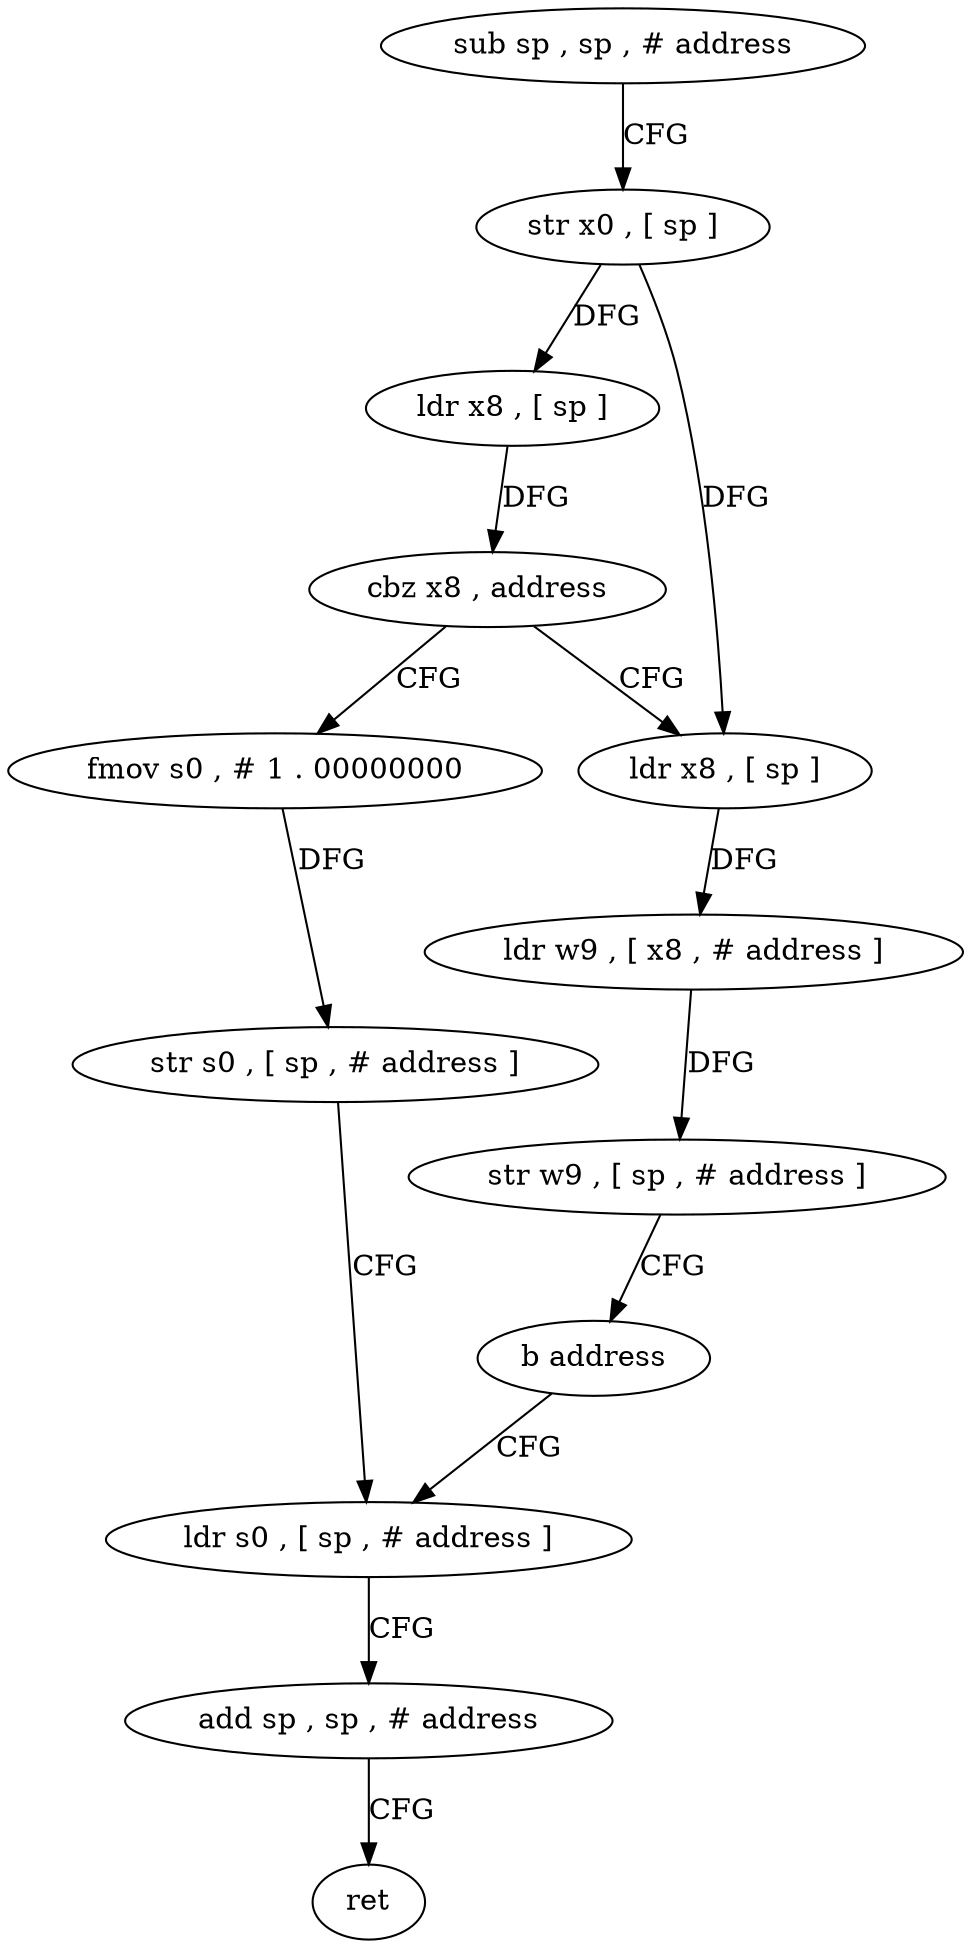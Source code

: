 digraph "func" {
"4231440" [label = "sub sp , sp , # address" ]
"4231444" [label = "str x0 , [ sp ]" ]
"4231448" [label = "ldr x8 , [ sp ]" ]
"4231452" [label = "cbz x8 , address" ]
"4231472" [label = "fmov s0 , # 1 . 00000000" ]
"4231456" [label = "ldr x8 , [ sp ]" ]
"4231476" [label = "str s0 , [ sp , # address ]" ]
"4231480" [label = "ldr s0 , [ sp , # address ]" ]
"4231460" [label = "ldr w9 , [ x8 , # address ]" ]
"4231464" [label = "str w9 , [ sp , # address ]" ]
"4231468" [label = "b address" ]
"4231484" [label = "add sp , sp , # address" ]
"4231488" [label = "ret" ]
"4231440" -> "4231444" [ label = "CFG" ]
"4231444" -> "4231448" [ label = "DFG" ]
"4231444" -> "4231456" [ label = "DFG" ]
"4231448" -> "4231452" [ label = "DFG" ]
"4231452" -> "4231472" [ label = "CFG" ]
"4231452" -> "4231456" [ label = "CFG" ]
"4231472" -> "4231476" [ label = "DFG" ]
"4231456" -> "4231460" [ label = "DFG" ]
"4231476" -> "4231480" [ label = "CFG" ]
"4231480" -> "4231484" [ label = "CFG" ]
"4231460" -> "4231464" [ label = "DFG" ]
"4231464" -> "4231468" [ label = "CFG" ]
"4231468" -> "4231480" [ label = "CFG" ]
"4231484" -> "4231488" [ label = "CFG" ]
}
